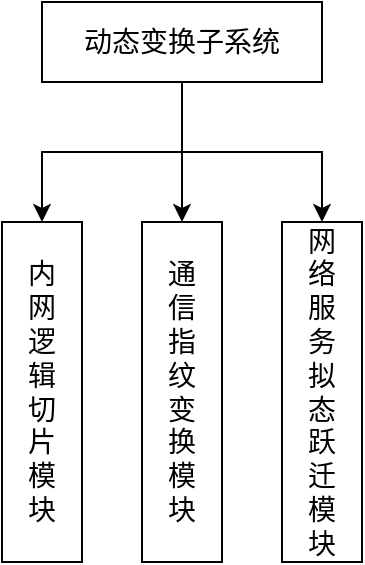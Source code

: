 <mxfile version="20.8.23" type="github">
  <diagram name="第 1 页" id="A2An8v7e-J6f2VG4I7aj">
    <mxGraphModel dx="1430" dy="775" grid="1" gridSize="10" guides="1" tooltips="1" connect="1" arrows="1" fold="1" page="1" pageScale="1" pageWidth="827" pageHeight="1169" math="0" shadow="0">
      <root>
        <mxCell id="0" />
        <mxCell id="1" parent="0" />
        <mxCell id="0TUC5iNp7DX6WAux4Nbz-6" style="edgeStyle=orthogonalEdgeStyle;rounded=0;orthogonalLoop=1;jettySize=auto;html=1;exitX=0.5;exitY=1;exitDx=0;exitDy=0;entryX=0.5;entryY=0;entryDx=0;entryDy=0;fontSize=14;" edge="1" parent="1" source="0TUC5iNp7DX6WAux4Nbz-1" target="0TUC5iNp7DX6WAux4Nbz-2">
          <mxGeometry relative="1" as="geometry" />
        </mxCell>
        <mxCell id="0TUC5iNp7DX6WAux4Nbz-7" style="edgeStyle=orthogonalEdgeStyle;rounded=0;orthogonalLoop=1;jettySize=auto;html=1;exitX=0.5;exitY=1;exitDx=0;exitDy=0;entryX=0.5;entryY=0;entryDx=0;entryDy=0;fontSize=14;" edge="1" parent="1" source="0TUC5iNp7DX6WAux4Nbz-1" target="0TUC5iNp7DX6WAux4Nbz-3">
          <mxGeometry relative="1" as="geometry" />
        </mxCell>
        <mxCell id="0TUC5iNp7DX6WAux4Nbz-8" style="edgeStyle=orthogonalEdgeStyle;rounded=0;orthogonalLoop=1;jettySize=auto;html=1;exitX=0.5;exitY=1;exitDx=0;exitDy=0;entryX=0.5;entryY=0;entryDx=0;entryDy=0;fontSize=14;" edge="1" parent="1" source="0TUC5iNp7DX6WAux4Nbz-1" target="0TUC5iNp7DX6WAux4Nbz-4">
          <mxGeometry relative="1" as="geometry" />
        </mxCell>
        <mxCell id="0TUC5iNp7DX6WAux4Nbz-1" value="动态变换子系统" style="rounded=0;whiteSpace=wrap;html=1;fontSize=14;" vertex="1" parent="1">
          <mxGeometry x="250" y="140" width="140" height="40" as="geometry" />
        </mxCell>
        <mxCell id="0TUC5iNp7DX6WAux4Nbz-2" value="内&lt;br&gt;网&lt;br&gt;逻&lt;br&gt;辑&lt;br&gt;切&lt;br&gt;片&lt;br&gt;模&lt;br&gt;块" style="rounded=0;whiteSpace=wrap;html=1;fontSize=14;" vertex="1" parent="1">
          <mxGeometry x="230" y="250" width="40" height="170" as="geometry" />
        </mxCell>
        <mxCell id="0TUC5iNp7DX6WAux4Nbz-3" value="通&lt;br&gt;信&lt;br&gt;指&lt;br&gt;纹&lt;br&gt;变&lt;br&gt;换&lt;br&gt;模&lt;br&gt;块" style="rounded=0;whiteSpace=wrap;html=1;fontSize=14;" vertex="1" parent="1">
          <mxGeometry x="300" y="250" width="40" height="170" as="geometry" />
        </mxCell>
        <mxCell id="0TUC5iNp7DX6WAux4Nbz-4" value="网&lt;br&gt;络&lt;br&gt;服&lt;br&gt;务&lt;br&gt;拟&lt;br&gt;态&lt;br&gt;跃&lt;br&gt;迁&lt;br&gt;模&lt;br&gt;块" style="rounded=0;whiteSpace=wrap;html=1;fontSize=14;" vertex="1" parent="1">
          <mxGeometry x="370" y="250" width="40" height="170" as="geometry" />
        </mxCell>
      </root>
    </mxGraphModel>
  </diagram>
</mxfile>
